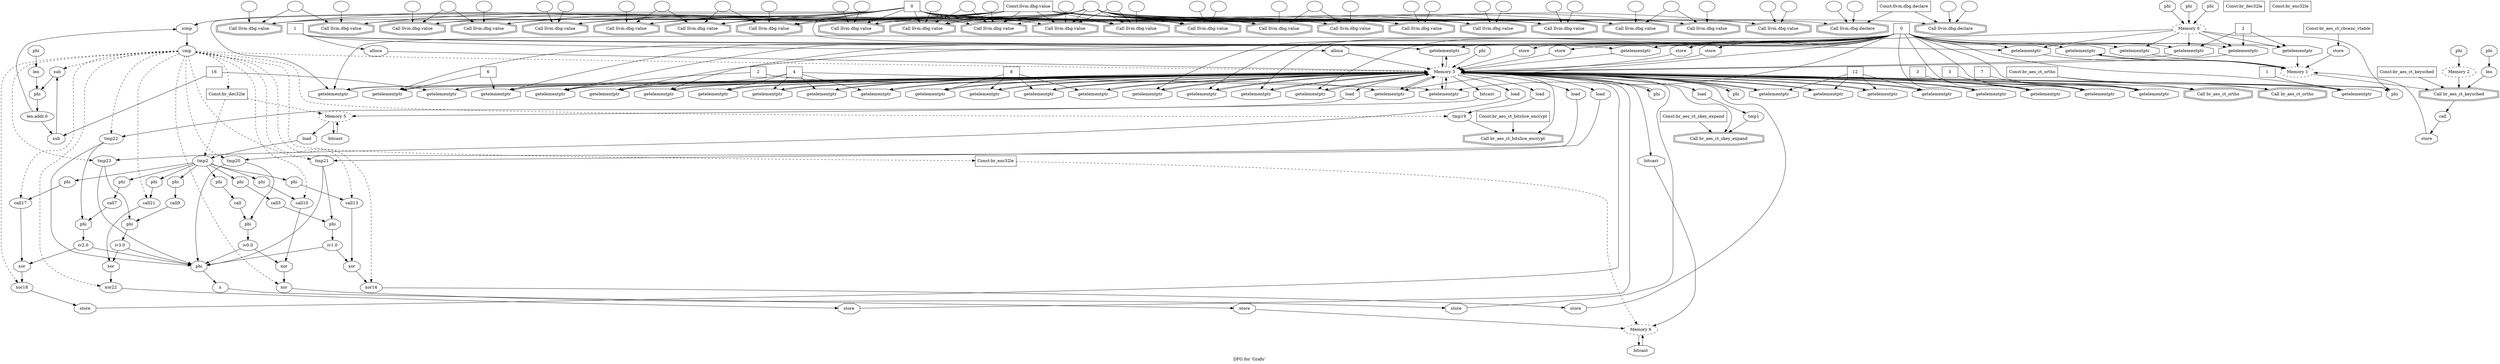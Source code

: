 digraph "DFG for 'Grafo'  "{
label="DFG for 'Grafo' ";
node_0[shape=doubleoctagon,style=solid,label="Call llvm.dbg.value"]
node_2[shape=box,style=solid,label="0"]
"node_2"->"node_0"
node_6[shape=doubleoctagon,style=solid,label="Call llvm.dbg.value"]
"node_2"->"node_6"
node_9[shape=doubleoctagon,style=solid,label="Call llvm.dbg.value"]
"node_2"->"node_9"
node_32[shape=doubleoctagon,style=solid,label="Call llvm.dbg.value"]
"node_2"->"node_32"
node_35[shape=doubleoctagon,style=solid,label="Call llvm.dbg.value"]
"node_2"->"node_35"
node_38[shape=doubleoctagon,style=solid,label="Call llvm.dbg.value"]
"node_2"->"node_38"
node_41[shape=doubleoctagon,style=solid,label="Call llvm.dbg.value"]
"node_2"->"node_41"
node_71[shape=doubleoctagon,style=solid,label="Call llvm.dbg.value"]
"node_2"->"node_71"
node_76[shape=doubleoctagon,style=solid,label="Call llvm.dbg.value"]
"node_2"->"node_76"
node_83[shape=doubleoctagon,style=solid,label="Call llvm.dbg.value"]
"node_2"->"node_83"
node_90[shape=doubleoctagon,style=solid,label="Call llvm.dbg.value"]
"node_2"->"node_90"
node_97[shape=doubleoctagon,style=solid,label="Call llvm.dbg.value"]
"node_2"->"node_97"
node_100[shape=doubleoctagon,style=solid,label="Call llvm.dbg.value"]
"node_2"->"node_100"
node_106[shape=octagon,style=solid,label="getelementptr"]
"node_2"->"node_106"
node_133[shape=octagon,style=solid,label="icmp"]
"node_2"->"node_133"
node_138[shape=octagon,style=solid,label="getelementptr"]
"node_2"->"node_138"
node_173[shape=doubleoctagon,style=solid,label="Call llvm.dbg.value"]
"node_2"->"node_173"
node_175[shape=doubleoctagon,style=solid,label="Call llvm.dbg.value"]
"node_2"->"node_175"
node_177[shape=doubleoctagon,style=solid,label="Call llvm.dbg.value"]
"node_2"->"node_177"
node_179[shape=doubleoctagon,style=solid,label="Call llvm.dbg.value"]
"node_2"->"node_179"
node_189[shape=doubleoctagon,style=solid,label="Call llvm.dbg.value"]
"node_2"->"node_189"
node_191[shape=doubleoctagon,style=solid,label="Call llvm.dbg.value"]
"node_2"->"node_191"
node_200[shape=doubleoctagon,style=solid,label="Call llvm.dbg.value"]
"node_2"->"node_200"
node_208[shape=doubleoctagon,style=solid,label="Call llvm.dbg.value"]
"node_2"->"node_208"
node_211[shape=doubleoctagon,style=solid,label="Call llvm.dbg.value"]
"node_2"->"node_211"
node_3[shape=ellipse,style=solid,label=""]
"node_3"->"node_0"
node_93[shape=octagon,style=solid,label="getelementptr"]
node_29[shape=ellipse,style=dashed,label="Memory 3"]
"node_93"->"node_29"
node_5[shape=box,style=solid,label="Const:llvm.dbg.value"]
"node_5"->"node_0"
"node_5"->"node_6"
"node_5"->"node_9"
"node_5"->"node_32"
"node_5"->"node_35"
"node_5"->"node_38"
"node_5"->"node_41"
"node_5"->"node_71"
"node_5"->"node_76"
"node_5"->"node_83"
"node_5"->"node_90"
"node_5"->"node_97"
"node_5"->"node_100"
"node_5"->"node_173"
"node_5"->"node_175"
"node_5"->"node_177"
"node_5"->"node_179"
"node_5"->"node_189"
"node_5"->"node_191"
"node_5"->"node_200"
"node_5"->"node_208"
"node_5"->"node_211"
node_7[shape=ellipse,style=solid,label=""]
"node_7"->"node_6"
node_8[shape=ellipse,style=solid,label=""]
"node_8"->"node_6"
node_10[shape=ellipse,style=solid,label=""]
"node_10"->"node_9"
node_11[shape=ellipse,style=solid,label=""]
"node_11"->"node_9"
node_12[shape=ellipse,style=dashed,label="Memory 1"]
node_20[shape=octagon,style=solid,label="getelementptr"]
"node_12"->"node_20"
node_22[shape=doubleoctagon,style=solid,label="Call br_aes_ct_keysched"]
"node_12"->"node_22"
node_13[shape=octagon,style=solid,label="getelementptr"]
"node_13"->"node_12"
node_14[shape=ellipse,style=dashed,label="Memory 0"]
"node_14"->"node_13"
node_18[shape=octagon,style=solid,label="getelementptr"]
"node_14"->"node_18"
node_26[shape=octagon,style=solid,label="getelementptr"]
"node_14"->"node_26"
node_107[shape=octagon,style=solid,label="phi"]
"node_14"->"node_107"
node_64[shape=octagon,style=solid,label="getelementptr"]
"node_14"->"node_64"
node_67[shape=octagon,style=solid,label="getelementptr"]
"node_14"->"node_67"
node_164[shape=octagon,style=solid,label="getelementptr"]
"node_14"->"node_164"
node_15[shape=box,style=solid,label="0"]
"node_15"->"node_13"
"node_15"->"node_18"
"node_15"->"node_20"
"node_15"->"node_26"
node_51[shape=octagon,style=solid,label="getelementptr"]
"node_15"->"node_51"
node_53[shape=octagon,style=solid,label="store"]
"node_15"->"node_53"
node_54[shape=octagon,style=solid,label="getelementptr"]
"node_15"->"node_54"
node_56[shape=octagon,style=solid,label="store"]
"node_15"->"node_56"
node_57[shape=octagon,style=solid,label="getelementptr"]
"node_15"->"node_57"
node_59[shape=octagon,style=solid,label="store"]
"node_15"->"node_59"
node_60[shape=octagon,style=solid,label="getelementptr"]
"node_15"->"node_60"
node_62[shape=octagon,style=solid,label="store"]
"node_15"->"node_62"
node_63[shape=octagon,style=solid,label="getelementptr"]
"node_15"->"node_63"
"node_15"->"node_64"
"node_15"->"node_67"
node_68[shape=octagon,style=solid,label="getelementptr"]
"node_15"->"node_68"
"node_15"->"node_106"
node_119[shape=octagon,style=solid,label="getelementptr"]
"node_15"->"node_119"
node_125[shape=octagon,style=solid,label="getelementptr"]
"node_15"->"node_125"
node_130[shape=octagon,style=solid,label="getelementptr"]
"node_15"->"node_130"
"node_15"->"node_138"
node_145[shape=octagon,style=solid,label="getelementptr"]
"node_15"->"node_145"
node_152[shape=octagon,style=solid,label="getelementptr"]
"node_15"->"node_152"
node_159[shape=octagon,style=solid,label="getelementptr"]
"node_15"->"node_159"
node_161[shape=octagon,style=solid,label="getelementptr"]
"node_15"->"node_161"
"node_15"->"node_164"
node_167[shape=octagon,style=solid,label="getelementptr"]
"node_15"->"node_167"
node_168[shape=octagon,style=solid,label="getelementptr"]
"node_15"->"node_168"
node_171[shape=octagon,style=solid,label="getelementptr"]
"node_15"->"node_171"
node_16[shape=octagon,style=solid,label="store"]
"node_16"->"node_12"
node_17[shape=box,style=solid,label="Const:br_aes_ct_cbcenc_vtable"]
"node_17"->"node_16"
"node_18"->"node_12"
node_19[shape=box,style=solid,label="1"]
"node_19"->"node_18"
node_30[shape=octagon,style=solid,label="alloca"]
"node_19"->"node_30"
node_31[shape=octagon,style=solid,label="alloca"]
"node_19"->"node_31"
"node_19"->"node_67"
"node_20"->"node_12"
node_21[shape=ellipse,style=solid,label="call"]
node_28[shape=octagon,style=solid,label="store"]
"node_21"->"node_28"
"node_22"->"node_21"
node_23[shape=ellipse,style=dashed,label="Memory 2"]
"node_23"->"node_22"
node_24[shape=ellipse,style=solid,label="len"]
"node_24"->"node_22"
node_25[shape=box,style=solid,label="Const:br_aes_ct_keysched"]
"node_25"->"node_22"
"node_26"->"node_12"
node_27[shape=box,style=solid,label="2"]
"node_27"->"node_26"
"node_27"->"node_64"
"node_27"->"node_164"
"node_28"->"node_12"
"node_29"->"node_93"
"node_29"->"node_51"
"node_29"->"node_54"
"node_29"->"node_57"
"node_29"->"node_60"
"node_29"->"node_107"
"node_29"->"node_63"
node_66[shape=octagon,style=solid,label="load"]
"node_29"->"node_66"
"node_29"->"node_68"
node_69[shape=doubleoctagon,style=solid,label="Call br_aes_ct_skey_expand"]
"node_29"->"node_69"
node_79[shape=octagon,style=solid,label="getelementptr"]
"node_29"->"node_79"
node_86[shape=octagon,style=solid,label="getelementptr"]
"node_29"->"node_86"
node_105[shape=octagon,style=solid,label="load"]
"node_29"->"node_105"
"node_29"->"node_106"
node_185[shape=octagon,style=solid,label="getelementptr"]
"node_29"->"node_185"
node_108[shape=octagon,style=solid,label="getelementptr"]
"node_29"->"node_108"
node_118[shape=octagon,style=solid,label="load"]
"node_29"->"node_118"
"node_29"->"node_119"
node_124[shape=octagon,style=solid,label="load"]
"node_29"->"node_124"
"node_29"->"node_125"
node_129[shape=octagon,style=solid,label="load"]
"node_29"->"node_129"
"node_29"->"node_130"
"node_29"->"node_138"
node_140[shape=octagon,style=solid,label="getelementptr"]
"node_29"->"node_140"
"node_29"->"node_145"
node_147[shape=octagon,style=solid,label="getelementptr"]
"node_29"->"node_147"
"node_29"->"node_152"
node_154[shape=octagon,style=solid,label="getelementptr"]
"node_29"->"node_154"
node_235[shape=octagon,style=solid,label="phi"]
"node_29"->"node_235"
"node_29"->"node_159"
"node_29"->"node_161"
node_162[shape=doubleoctagon,style=solid,label="Call br_aes_ct_ortho"]
"node_29"->"node_162"
node_166[shape=octagon,style=solid,label="load"]
"node_29"->"node_166"
"node_29"->"node_167"
"node_29"->"node_168"
node_169[shape=doubleoctagon,style=solid,label="Call br_aes_ct_bitslice_encrypt"]
"node_29"->"node_169"
"node_29"->"node_171"
node_172[shape=doubleoctagon,style=solid,label="Call br_aes_ct_ortho"]
"node_29"->"node_172"
node_183[shape=octagon,style=solid,label="getelementptr"]
"node_29"->"node_183"
node_187[shape=octagon,style=solid,label="getelementptr"]
"node_29"->"node_187"
node_194[shape=octagon,style=solid,label="getelementptr"]
"node_29"->"node_194"
node_196[shape=octagon,style=solid,label="getelementptr"]
"node_29"->"node_196"
node_198[shape=octagon,style=solid,label="getelementptr"]
"node_29"->"node_198"
node_204[shape=octagon,style=solid,label="bitcast"]
"node_29"->"node_204"
node_215[shape=octagon,style=solid,label="bitcast"]
"node_29"->"node_215"
node_226[shape=octagon,style=solid,label="phi"]
"node_29"->"node_226"
"node_30"->"node_29"
"node_31"->"node_29"
node_33[shape=ellipse,style=solid,label=""]
"node_33"->"node_32"
node_34[shape=ellipse,style=solid,label=""]
"node_34"->"node_32"
node_36[shape=ellipse,style=solid,label=""]
"node_36"->"node_35"
"node_36"->"node_71"
node_37[shape=ellipse,style=solid,label=""]
"node_37"->"node_35"
node_39[shape=ellipse,style=solid,label=""]
"node_39"->"node_38"
"node_39"->"node_100"
node_40[shape=ellipse,style=solid,label=""]
"node_40"->"node_38"
node_42[shape=ellipse,style=solid,label=""]
"node_42"->"node_41"
node_43[shape=ellipse,style=solid,label=""]
"node_43"->"node_41"
"node_43"->"node_191"
node_44[shape=doubleoctagon,style=solid,label="Call llvm.dbg.declare"]
node_45[shape=ellipse,style=solid,label=""]
"node_45"->"node_44"
node_46[shape=ellipse,style=solid,label=""]
"node_46"->"node_44"
node_47[shape=box,style=solid,label="Const:llvm.dbg.declare"]
"node_47"->"node_44"
node_48[shape=doubleoctagon,style=solid,label="Call llvm.dbg.declare"]
"node_47"->"node_48"
node_49[shape=ellipse,style=solid,label=""]
"node_49"->"node_48"
node_50[shape=ellipse,style=solid,label=""]
"node_50"->"node_48"
"node_51"->"node_29"
node_52[shape=box,style=solid,label="1"]
"node_52"->"node_51"
"node_53"->"node_29"
"node_54"->"node_29"
node_55[shape=box,style=solid,label="3"]
"node_55"->"node_54"
"node_56"->"node_29"
"node_57"->"node_29"
node_58[shape=box,style=solid,label="5"]
"node_58"->"node_57"
"node_59"->"node_29"
"node_60"->"node_29"
node_4[shape=ellipse,style=solid,label=""]
"node_4"->"node_0"
"node_4"->"node_6"
"node_4"->"node_9"
"node_4"->"node_32"
"node_4"->"node_35"
"node_4"->"node_38"
"node_4"->"node_41"
"node_4"->"node_44"
"node_4"->"node_48"
"node_4"->"node_71"
"node_4"->"node_76"
"node_4"->"node_83"
"node_4"->"node_90"
"node_4"->"node_97"
"node_4"->"node_100"
"node_4"->"node_173"
"node_4"->"node_175"
"node_4"->"node_177"
"node_4"->"node_179"
"node_4"->"node_189"
"node_4"->"node_191"
"node_4"->"node_200"
"node_4"->"node_208"
"node_4"->"node_211"
"node_107"->"node_29"
node_1[shape=ellipse,style=solid,label=""]
"node_1"->"node_0"
node_61[shape=box,style=solid,label="7"]
"node_61"->"node_60"
"node_62"->"node_29"
"node_63"->"node_29"
"node_64"->"node_29"
node_65[shape=ellipse,style=solid,label="tmp1"]
"node_65"->"node_69"
"node_66"->"node_65"
"node_67"->"node_29"
"node_68"->"node_29"
node_70[shape=box,style=solid,label="Const:br_aes_ct_skey_expand"]
"node_70"->"node_69"
node_72[shape=ellipse,style=solid,label=""]
"node_72"->"node_71"
node_73[shape=ellipse,style=solid,label="call"]
node_103[shape=octagon,style=solid,label="phi"]
"node_73"->"node_103"
node_75[shape=box,style=solid,label="Const:br_dec32le"]
node_77[shape=ellipse,style=solid,label=""]
"node_77"->"node_76"
node_78[shape=ellipse,style=solid,label=""]
"node_78"->"node_76"
"node_78"->"node_173"
"node_79"->"node_29"
node_80[shape=box,style=solid,label="4"]
"node_80"->"node_79"
"node_80"->"node_125"
"node_80"->"node_140"
"node_80"->"node_152"
"node_80"->"node_183"
"node_80"->"node_194"
node_81[shape=ellipse,style=solid,label="call5"]
node_116[shape=octagon,style=solid,label="phi"]
"node_81"->"node_116"
node_84[shape=ellipse,style=solid,label=""]
"node_84"->"node_83"
node_85[shape=ellipse,style=solid,label=""]
"node_85"->"node_83"
"node_85"->"node_175"
"node_86"->"node_29"
node_87[shape=box,style=solid,label="8"]
"node_87"->"node_86"
"node_87"->"node_185"
"node_87"->"node_147"
"node_87"->"node_196"
node_88[shape=ellipse,style=solid,label="call7"]
node_122[shape=octagon,style=solid,label="phi"]
"node_88"->"node_122"
node_91[shape=ellipse,style=solid,label=""]
"node_91"->"node_90"
node_92[shape=ellipse,style=solid,label=""]
"node_92"->"node_90"
"node_92"->"node_177"
node_94[shape=box,style=solid,label="12"]
"node_94"->"node_93"
"node_94"->"node_154"
"node_94"->"node_187"
"node_94"->"node_198"
node_95[shape=ellipse,style=solid,label="call9"]
node_127[shape=octagon,style=solid,label="phi"]
"node_95"->"node_127"
node_98[shape=ellipse,style=solid,label=""]
"node_98"->"node_97"
node_99[shape=ellipse,style=solid,label=""]
"node_99"->"node_97"
"node_99"->"node_179"
node_101[shape=ellipse,style=solid,label=""]
"node_101"->"node_100"
"node_101"->"node_189"
node_102[shape=ellipse,style=solid,label="iv0.0"]
node_137[shape=octagon,style=solid,label="xor"]
"node_102"->"node_137"
node_236[shape=octagon,style=solid,label="phi"]
"node_102"->"node_236"
"node_103"->"node_102"
node_104[shape=ellipse,style=solid,label="tmp20"]
"node_104"->"node_103"
"node_104"->"node_236"
"node_105"->"node_104"
"node_106"->"node_29"
"node_185"->"node_29"
"node_108"->"node_29"
node_109[shape=box,style=solid,label="16"]
"node_109"->"node_108"
node_114[shape=octagon,style=solid,label="sub"]
"node_109"->"node_114"
node_110[shape=ellipse,style=solid,label="len.addr.0"]
"node_110"->"node_114"
"node_110"->"node_133"
node_111[shape=octagon,style=solid,label="phi"]
"node_111"->"node_110"
node_112[shape=ellipse,style=solid,label="len"]
"node_112"->"node_111"
node_113[shape=ellipse,style=solid,label="sub"]
"node_113"->"node_111"
"node_114"->"node_113"
node_115[shape=ellipse,style=solid,label="iv1.0"]
node_144[shape=octagon,style=solid,label="xor"]
"node_115"->"node_144"
"node_115"->"node_236"
"node_116"->"node_115"
node_117[shape=ellipse,style=solid,label="tmp21"]
"node_117"->"node_116"
"node_117"->"node_236"
"node_118"->"node_117"
"node_119"->"node_29"
node_120[shape=box,style=solid,label="2"]
"node_120"->"node_119"
"node_120"->"node_145"
node_121[shape=ellipse,style=solid,label="iv2.0"]
"node_121"->"node_236"
node_151[shape=octagon,style=solid,label="xor"]
"node_121"->"node_151"
"node_122"->"node_121"
node_123[shape=ellipse,style=solid,label="tmp22"]
"node_123"->"node_122"
"node_123"->"node_236"
"node_124"->"node_123"
"node_125"->"node_29"
node_126[shape=ellipse,style=solid,label="iv3.0"]
"node_126"->"node_236"
node_158[shape=octagon,style=solid,label="xor"]
"node_126"->"node_158"
"node_127"->"node_126"
node_128[shape=ellipse,style=solid,label="tmp23"]
"node_128"->"node_127"
"node_128"->"node_236"
"node_129"->"node_128"
"node_130"->"node_29"
node_131[shape=box,style=solid,label="6"]
"node_131"->"node_130"
"node_131"->"node_159"
node_132[shape=ellipse,style=solid,label="cmp"]
"node_132"->"node_29" [style=dashed]
"node_132"->"node_104" [style=dashed]
"node_132"->"node_113" [style=dashed]
"node_132"->"node_117" [style=dashed]
"node_132"->"node_123" [style=dashed]
"node_132"->"node_128" [style=dashed]
node_134[shape=ellipse,style=solid,label="call10"]
"node_132"->"node_134" [style=dashed]
node_136[shape=ellipse,style=solid,label="xor"]
"node_132"->"node_136" [style=dashed]
node_141[shape=ellipse,style=solid,label="call13"]
"node_132"->"node_141" [style=dashed]
node_143[shape=ellipse,style=solid,label="xor14"]
"node_132"->"node_143" [style=dashed]
node_148[shape=ellipse,style=solid,label="call17"]
"node_132"->"node_148" [style=dashed]
node_150[shape=ellipse,style=solid,label="xor18"]
"node_132"->"node_150" [style=dashed]
node_155[shape=ellipse,style=solid,label="call21"]
"node_132"->"node_155" [style=dashed]
node_157[shape=ellipse,style=solid,label="xor22"]
"node_132"->"node_157" [style=dashed]
node_165[shape=ellipse,style=solid,label="tmp19"]
"node_132"->"node_165" [style=dashed]
node_237[shape=box,style=solid,label="Const:br_dec32le"]
"node_132"->"node_237" [style=dashed]
node_238[shape=box,style=solid,label="Const:br_enc32le"]
"node_132"->"node_238" [style=dashed]
"node_133"->"node_132"
"node_134"->"node_137"
node_139[shape=octagon,style=solid,label="store"]
"node_136"->"node_139"
"node_137"->"node_136"
"node_138"->"node_29"
"node_139"->"node_29"
"node_140"->"node_29"
"node_141"->"node_144"
node_146[shape=octagon,style=solid,label="store"]
"node_143"->"node_146"
"node_144"->"node_143"
"node_145"->"node_29"
"node_146"->"node_29"
"node_147"->"node_29"
"node_148"->"node_151"
node_218[shape=ellipse,style=solid,label="x"]
"node_236"->"node_218"
node_153[shape=octagon,style=solid,label="store"]
"node_150"->"node_153"
"node_151"->"node_150"
"node_152"->"node_29"
"node_153"->"node_29"
"node_154"->"node_29"
"node_155"->"node_158"
"node_235"->"node_29"
node_160[shape=octagon,style=solid,label="store"]
"node_157"->"node_160"
"node_158"->"node_157"
"node_159"->"node_29"
"node_160"->"node_29"
"node_161"->"node_29"
node_163[shape=box,style=solid,label="Const:br_aes_ct_ortho"]
"node_163"->"node_162"
"node_163"->"node_172"
"node_164"->"node_29"
"node_165"->"node_169"
"node_166"->"node_165"
"node_167"->"node_29"
"node_168"->"node_29"
node_170[shape=box,style=solid,label="Const:br_aes_ct_bitslice_encrypt"]
"node_170"->"node_169"
"node_171"->"node_29"
node_174[shape=ellipse,style=solid,label=""]
"node_174"->"node_173"
node_176[shape=ellipse,style=solid,label=""]
"node_176"->"node_175"
node_178[shape=ellipse,style=solid,label=""]
"node_178"->"node_177"
node_180[shape=ellipse,style=solid,label=""]
"node_180"->"node_179"
node_182[shape=box,style=solid,label="Const:br_enc32le"]
"node_183"->"node_29"
"node_187"->"node_29"
node_190[shape=ellipse,style=solid,label=""]
"node_190"->"node_189"
node_192[shape=ellipse,style=solid,label=""]
"node_192"->"node_191"
node_203[shape=ellipse,style=dashed,label="Memory 5"]
"node_237"->"node_203" [style=dashed]
node_206[shape=ellipse,style=solid,label="tmp2"]
"node_237"->"node_206" [style=dashed]
node_214[shape=ellipse,style=dashed,label="Memory 6"]
"node_238"->"node_214" [style=dashed]
"node_194"->"node_29"
"node_196"->"node_29"
"node_198"->"node_29"
node_201[shape=ellipse,style=solid,label=""]
"node_201"->"node_200"
node_202[shape=ellipse,style=solid,label=""]
"node_202"->"node_200"
node_205[shape=octagon,style=solid,label="bitcast"]
"node_203"->"node_205"
node_207[shape=octagon,style=solid,label="load"]
"node_203"->"node_207"
"node_204"->"node_203"
"node_205"->"node_203"
node_227[shape=octagon,style=solid,label="phi"]
"node_206"->"node_227"
node_228[shape=octagon,style=solid,label="phi"]
"node_206"->"node_228"
node_229[shape=octagon,style=solid,label="phi"]
"node_206"->"node_229"
node_230[shape=octagon,style=solid,label="phi"]
"node_206"->"node_230"
node_231[shape=octagon,style=solid,label="phi"]
"node_206"->"node_231"
node_232[shape=octagon,style=solid,label="phi"]
"node_206"->"node_232"
node_233[shape=octagon,style=solid,label="phi"]
"node_206"->"node_233"
node_234[shape=octagon,style=solid,label="phi"]
"node_206"->"node_234"
"node_207"->"node_206"
node_209[shape=ellipse,style=solid,label=""]
"node_209"->"node_208"
node_210[shape=ellipse,style=solid,label=""]
"node_210"->"node_208"
node_212[shape=ellipse,style=solid,label=""]
"node_212"->"node_211"
node_213[shape=ellipse,style=solid,label=""]
"node_213"->"node_211"
node_216[shape=octagon,style=solid,label="bitcast"]
"node_214"->"node_216"
"node_215"->"node_214"
"node_216"->"node_214"
node_217[shape=octagon,style=solid,label="store"]
"node_217"->"node_214"
"node_218"->"node_217"
node_219[shape=octagon,style=solid,label="phi"]
"node_219"->"node_14"
node_220[shape=octagon,style=solid,label="phi"]
"node_220"->"node_23"
node_221[shape=octagon,style=solid,label="phi"]
"node_221"->"node_24"
node_222[shape=octagon,style=solid,label="phi"]
"node_222"->"node_14"
node_223[shape=octagon,style=solid,label="phi"]
"node_223"->"node_29"
node_224[shape=octagon,style=solid,label="phi"]
"node_224"->"node_14"
node_225[shape=octagon,style=solid,label="phi"]
"node_225"->"node_112"
"node_226"->"node_29"
"node_227"->"node_155"
"node_228"->"node_148"
"node_229"->"node_141"
"node_230"->"node_134"
"node_231"->"node_95"
"node_232"->"node_88"
"node_233"->"node_81"
"node_234"->"node_73"
}

